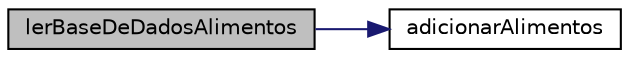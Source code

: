 digraph "lerBaseDeDadosAlimentos"
{
 // LATEX_PDF_SIZE
  edge [fontname="Helvetica",fontsize="10",labelfontname="Helvetica",labelfontsize="10"];
  node [fontname="Helvetica",fontsize="10",shape=record];
  rankdir="LR";
  Node1 [label="lerBaseDeDadosAlimentos",height=0.2,width=0.4,color="black", fillcolor="grey75", style="filled", fontcolor="black",tooltip="Função que lê o txt de alimentos ao iniciar o programa e guarda numa lista ligada."];
  Node1 -> Node2 [color="midnightblue",fontsize="10",style="solid",fontname="Helvetica"];
  Node2 [label="adicionarAlimentos",height=0.2,width=0.4,color="black", fillcolor="white", style="filled",URL="$Alimentos_8c.html#af98a8a67641a2909531b2a1bc521a1d1",tooltip="Função para adicionar um alimento ao ler um ficheiro txt."];
}
